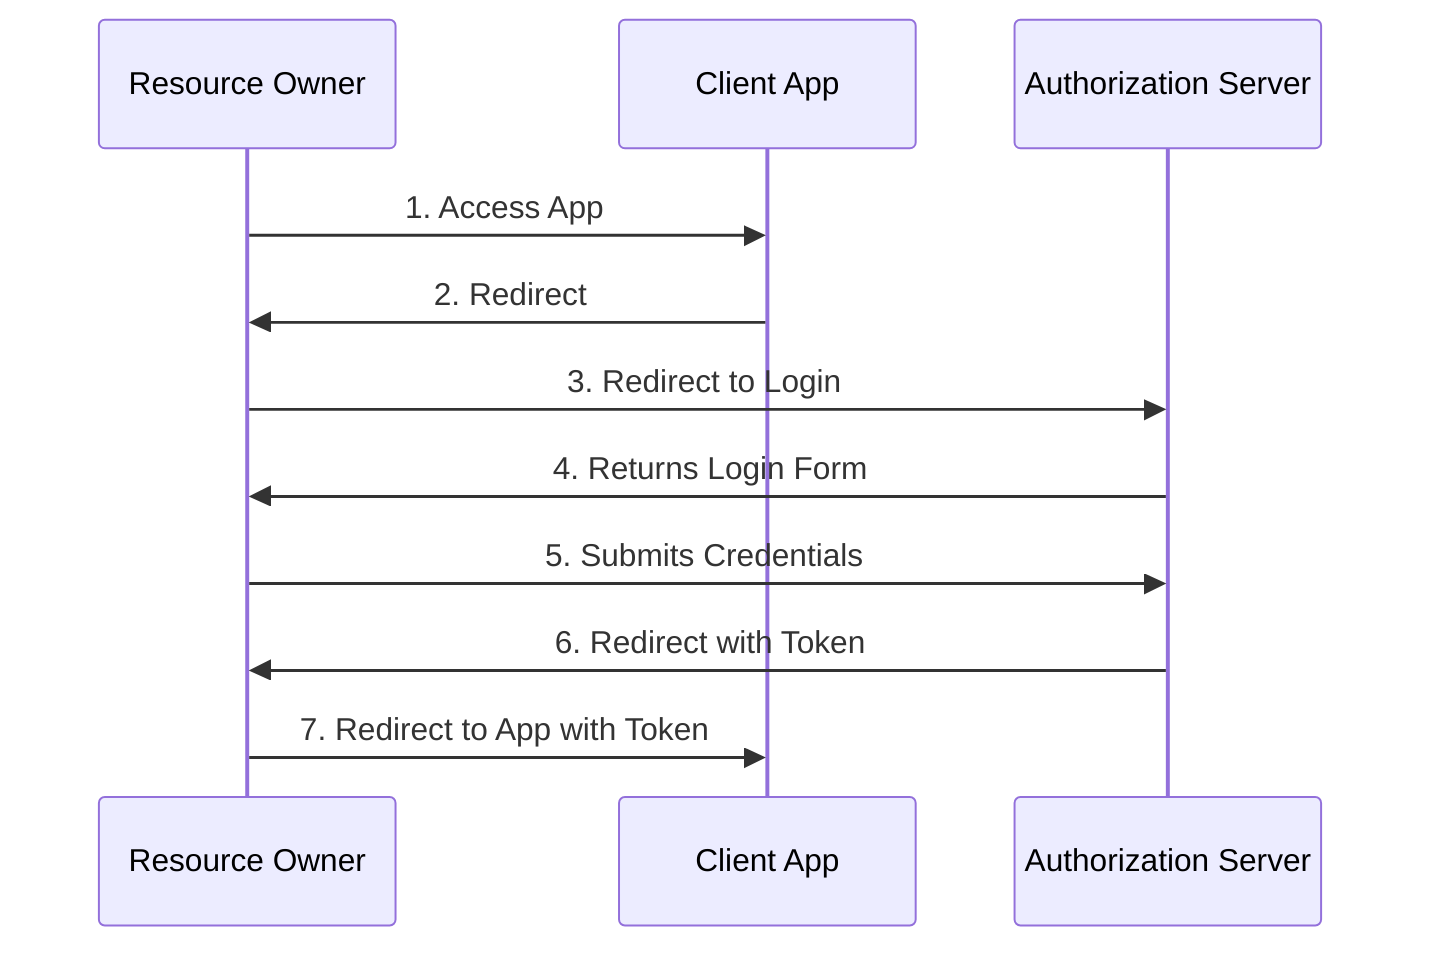 sequenceDiagram
    participant RO as Resource Owner
    participant CA as Client App
    participant AS as Authorization Server
    RO->>CA: 1. Access App
    CA->>RO: 2. Redirect
    RO->>AS: 3. Redirect to Login
    AS->>RO: 4. Returns Login Form
    RO->>AS: 5. Submits Credentials
    AS->>RO: 6. Redirect with Token
    RO->>CA: 7. Redirect to App with Token